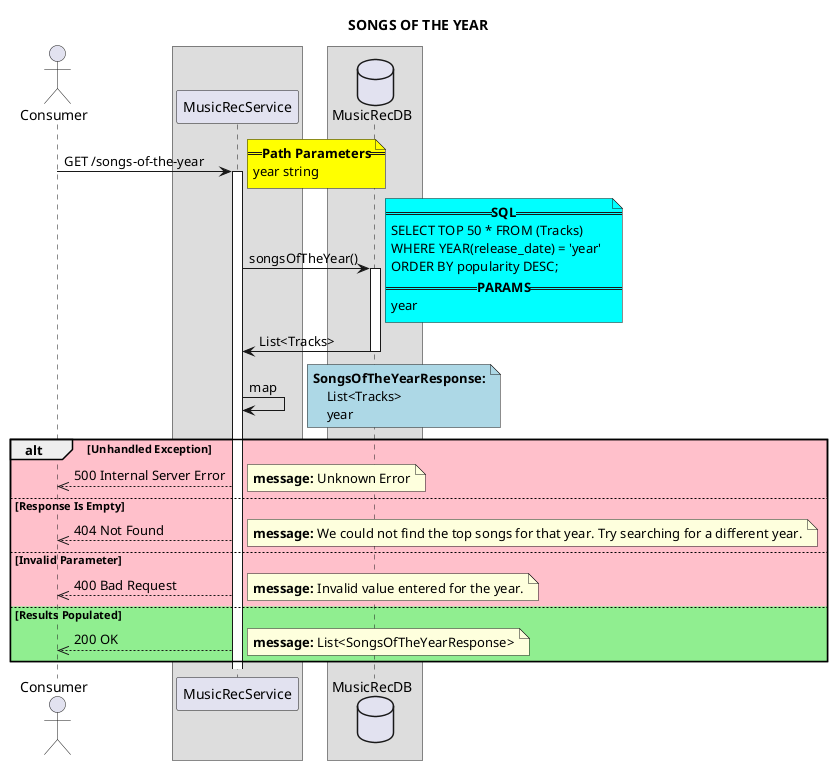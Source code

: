@startuml findSimilarArtists
title SONGS OF THE YEAR

actor Consumer
box
    participant MusicRecService
end box

box
    database MusicRecDB
end box

Consumer -> MusicRecService: GET /songs-of-the-year
activate MusicRecService
    note right #yellow
    ==**Path Parameters**==
    year string
    end note

    MusicRecService -> MusicRecDB: songsOfTheYear()
    activate MusicRecDB
        note right #aqua
            ==**SQL**==
            SELECT TOP 50 * FROM (Tracks)
            WHERE YEAR(release_date) = 'year'
            ORDER BY popularity DESC;
            ==**PARAMS**==
            year
        end note

    MusicRecDB -> MusicRecService: List<Tracks>
    deactivate MusicRecDB

    MusicRecService -> MusicRecService: map
    note right #lightblue
        **SongsOfTheYearResponse:**
            List<Tracks>
            year
    end note

    alt #pink Unhandled Exception
        Consumer <<-- MusicRecService: 500 Internal Server Error
        note right
            **message:** Unknown Error
        end note
    else #pink Response Is Empty
        Consumer <<-- MusicRecService: 404 Not Found
        note right
            **message:** We could not find the top songs for that year. Try searching for a different year.
        end note
    else #pink Invalid Parameter
        Consumer <<-- MusicRecService: 400 Bad Request
        note right
            **message:** Invalid value entered for the year.
        end note
    else #lightgreen Results Populated
        Consumer <<-- MusicRecService: 200 OK
        note right
            **message:** List<SongsOfTheYearResponse>
        end note
    end alt
@enduml